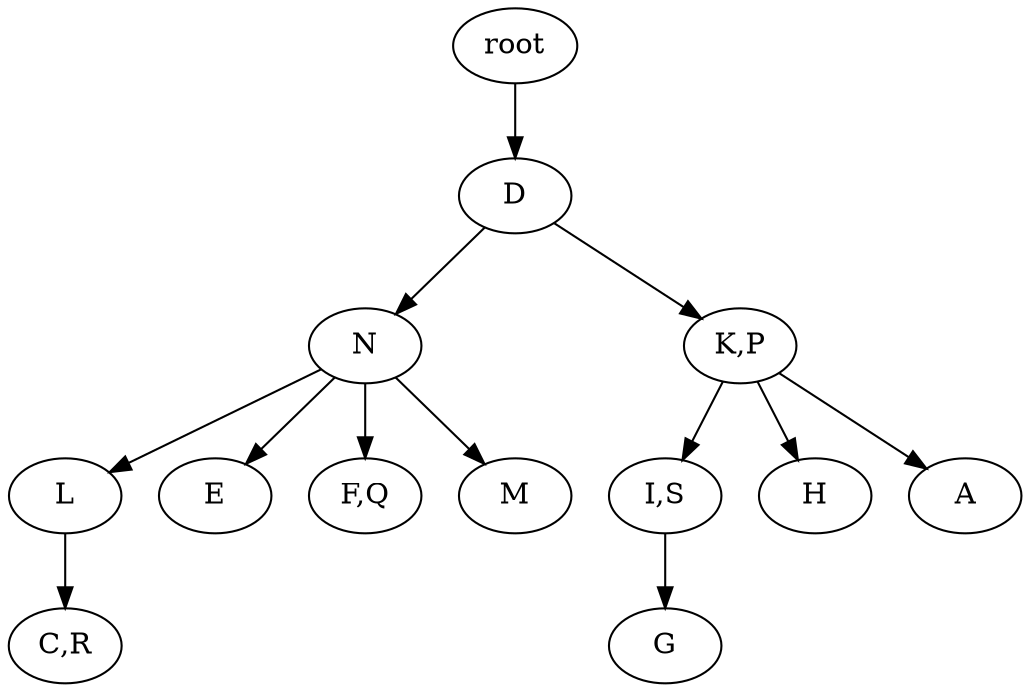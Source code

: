 strict digraph G {
	graph [name=G];
	0	 [label=root];
	1	 [label=D];
	0 -> 1;
	3	 [label=N];
	1 -> 3;
	4	 [label="K,P"];
	1 -> 4;
	6	 [label=L];
	3 -> 6;
	10	 [label=E];
	3 -> 10;
	11	 [label="F,Q"];
	3 -> 11;
	12	 [label=M];
	3 -> 12;
	7	 [label="I,S"];
	4 -> 7;
	8	 [label=H];
	4 -> 8;
	9	 [label=A];
	4 -> 9;
	13	 [label="C,R"];
	6 -> 13;
	14	 [label=G];
	7 -> 14;
}
